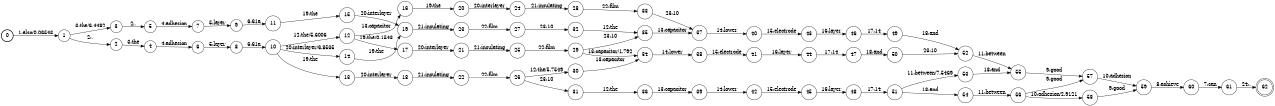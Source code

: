 digraph FST {
rankdir = LR;
size = "8.5,11";
label = "";
center = 1;
orientation = Portrait;
ranksep = "0.4";
nodesep = "0.25";
0 [label = "0", shape = circle, style = bold, fontsize = 14]
	0 -> 1 [label = "1:also/0.06543", fontsize = 14];
1 [label = "1", shape = circle, style = solid, fontsize = 14]
	1 -> 2 [label = "2:,", fontsize = 14];
	1 -> 3 [label = "3:the/6.4482", fontsize = 14];
2 [label = "2", shape = circle, style = solid, fontsize = 14]
	2 -> 4 [label = "3:the", fontsize = 14];
3 [label = "3", shape = circle, style = solid, fontsize = 14]
	3 -> 5 [label = "2:,", fontsize = 14];
4 [label = "4", shape = circle, style = solid, fontsize = 14]
	4 -> 6 [label = "4:adhesion", fontsize = 14];
5 [label = "5", shape = circle, style = solid, fontsize = 14]
	5 -> 7 [label = "4:adhesion", fontsize = 14];
6 [label = "6", shape = circle, style = solid, fontsize = 14]
	6 -> 8 [label = "5:layer", fontsize = 14];
7 [label = "7", shape = circle, style = solid, fontsize = 14]
	7 -> 9 [label = "5:layer", fontsize = 14];
8 [label = "8", shape = circle, style = solid, fontsize = 14]
	8 -> 10 [label = "6:61a", fontsize = 14];
9 [label = "9", shape = circle, style = solid, fontsize = 14]
	9 -> 11 [label = "6:61a", fontsize = 14];
10 [label = "10", shape = circle, style = solid, fontsize = 14]
	10 -> 12 [label = "12:the/5.6006", fontsize = 14];
	10 -> 13 [label = "19:the", fontsize = 14];
	10 -> 14 [label = "20:interlayer/6.8535", fontsize = 14];
11 [label = "11", shape = circle, style = solid, fontsize = 14]
	11 -> 15 [label = "19:the", fontsize = 14];
12 [label = "12", shape = circle, style = solid, fontsize = 14]
	12 -> 17 [label = "19:the/0.1543", fontsize = 14];
	12 -> 16 [label = "13:capacitor", fontsize = 14];
13 [label = "13", shape = circle, style = solid, fontsize = 14]
	13 -> 18 [label = "20:interlayer", fontsize = 14];
14 [label = "14", shape = circle, style = solid, fontsize = 14]
	14 -> 19 [label = "19:the", fontsize = 14];
15 [label = "15", shape = circle, style = solid, fontsize = 14]
	15 -> 19 [label = "20:interlayer", fontsize = 14];
16 [label = "16", shape = circle, style = solid, fontsize = 14]
	16 -> 20 [label = "19:the", fontsize = 14];
17 [label = "17", shape = circle, style = solid, fontsize = 14]
	17 -> 21 [label = "20:interlayer", fontsize = 14];
18 [label = "18", shape = circle, style = solid, fontsize = 14]
	18 -> 22 [label = "21:insulating", fontsize = 14];
19 [label = "19", shape = circle, style = solid, fontsize = 14]
	19 -> 23 [label = "21:insulating", fontsize = 14];
20 [label = "20", shape = circle, style = solid, fontsize = 14]
	20 -> 24 [label = "20:interlayer", fontsize = 14];
21 [label = "21", shape = circle, style = solid, fontsize = 14]
	21 -> 25 [label = "21:insulating", fontsize = 14];
22 [label = "22", shape = circle, style = solid, fontsize = 14]
	22 -> 26 [label = "22:film", fontsize = 14];
23 [label = "23", shape = circle, style = solid, fontsize = 14]
	23 -> 27 [label = "22:film", fontsize = 14];
24 [label = "24", shape = circle, style = solid, fontsize = 14]
	24 -> 28 [label = "21:insulating", fontsize = 14];
25 [label = "25", shape = circle, style = solid, fontsize = 14]
	25 -> 29 [label = "22:film", fontsize = 14];
26 [label = "26", shape = circle, style = solid, fontsize = 14]
	26 -> 30 [label = "12:the/5.7549", fontsize = 14];
	26 -> 31 [label = "23:10", fontsize = 14];
27 [label = "27", shape = circle, style = solid, fontsize = 14]
	27 -> 32 [label = "23:10", fontsize = 14];
28 [label = "28", shape = circle, style = solid, fontsize = 14]
	28 -> 33 [label = "22:film", fontsize = 14];
29 [label = "29", shape = circle, style = solid, fontsize = 14]
	29 -> 34 [label = "13:capacitor/1.792", fontsize = 14];
	29 -> 35 [label = "23:10", fontsize = 14];
30 [label = "30", shape = circle, style = solid, fontsize = 14]
	30 -> 34 [label = "13:capacitor", fontsize = 14];
31 [label = "31", shape = circle, style = solid, fontsize = 14]
	31 -> 36 [label = "12:the", fontsize = 14];
32 [label = "32", shape = circle, style = solid, fontsize = 14]
	32 -> 35 [label = "12:the", fontsize = 14];
33 [label = "33", shape = circle, style = solid, fontsize = 14]
	33 -> 37 [label = "23:10", fontsize = 14];
34 [label = "34", shape = circle, style = solid, fontsize = 14]
	34 -> 38 [label = "14:lower", fontsize = 14];
35 [label = "35", shape = circle, style = solid, fontsize = 14]
	35 -> 37 [label = "13:capacitor", fontsize = 14];
36 [label = "36", shape = circle, style = solid, fontsize = 14]
	36 -> 39 [label = "13:capacitor", fontsize = 14];
37 [label = "37", shape = circle, style = solid, fontsize = 14]
	37 -> 40 [label = "14:lower", fontsize = 14];
38 [label = "38", shape = circle, style = solid, fontsize = 14]
	38 -> 41 [label = "15:electrode", fontsize = 14];
39 [label = "39", shape = circle, style = solid, fontsize = 14]
	39 -> 42 [label = "14:lower", fontsize = 14];
40 [label = "40", shape = circle, style = solid, fontsize = 14]
	40 -> 43 [label = "15:electrode", fontsize = 14];
41 [label = "41", shape = circle, style = solid, fontsize = 14]
	41 -> 44 [label = "16:layer", fontsize = 14];
42 [label = "42", shape = circle, style = solid, fontsize = 14]
	42 -> 45 [label = "15:electrode", fontsize = 14];
43 [label = "43", shape = circle, style = solid, fontsize = 14]
	43 -> 46 [label = "16:layer", fontsize = 14];
44 [label = "44", shape = circle, style = solid, fontsize = 14]
	44 -> 47 [label = "17:14", fontsize = 14];
45 [label = "45", shape = circle, style = solid, fontsize = 14]
	45 -> 48 [label = "16:layer", fontsize = 14];
46 [label = "46", shape = circle, style = solid, fontsize = 14]
	46 -> 49 [label = "17:14", fontsize = 14];
47 [label = "47", shape = circle, style = solid, fontsize = 14]
	47 -> 50 [label = "18:and", fontsize = 14];
48 [label = "48", shape = circle, style = solid, fontsize = 14]
	48 -> 51 [label = "17:14", fontsize = 14];
49 [label = "49", shape = circle, style = solid, fontsize = 14]
	49 -> 52 [label = "18:and", fontsize = 14];
50 [label = "50", shape = circle, style = solid, fontsize = 14]
	50 -> 52 [label = "23:10", fontsize = 14];
51 [label = "51", shape = circle, style = solid, fontsize = 14]
	51 -> 53 [label = "11:between/7.5469", fontsize = 14];
	51 -> 54 [label = "18:and", fontsize = 14];
52 [label = "52", shape = circle, style = solid, fontsize = 14]
	52 -> 55 [label = "11:between", fontsize = 14];
53 [label = "53", shape = circle, style = solid, fontsize = 14]
	53 -> 55 [label = "18:and", fontsize = 14];
54 [label = "54", shape = circle, style = solid, fontsize = 14]
	54 -> 56 [label = "11:between", fontsize = 14];
55 [label = "55", shape = circle, style = solid, fontsize = 14]
	55 -> 57 [label = "9:good", fontsize = 14];
56 [label = "56", shape = circle, style = solid, fontsize = 14]
	56 -> 58 [label = "10:adhesion/2.9121", fontsize = 14];
	56 -> 57 [label = "9:good", fontsize = 14];
57 [label = "57", shape = circle, style = solid, fontsize = 14]
	57 -> 59 [label = "10:adhesion", fontsize = 14];
58 [label = "58", shape = circle, style = solid, fontsize = 14]
	58 -> 59 [label = "9:good", fontsize = 14];
59 [label = "59", shape = circle, style = solid, fontsize = 14]
	59 -> 60 [label = "8:achieve", fontsize = 14];
60 [label = "60", shape = circle, style = solid, fontsize = 14]
	60 -> 61 [label = "7:can", fontsize = 14];
61 [label = "61", shape = circle, style = solid, fontsize = 14]
	61 -> 62 [label = "24:.", fontsize = 14];
62 [label = "62", shape = doublecircle, style = solid, fontsize = 14]
}
